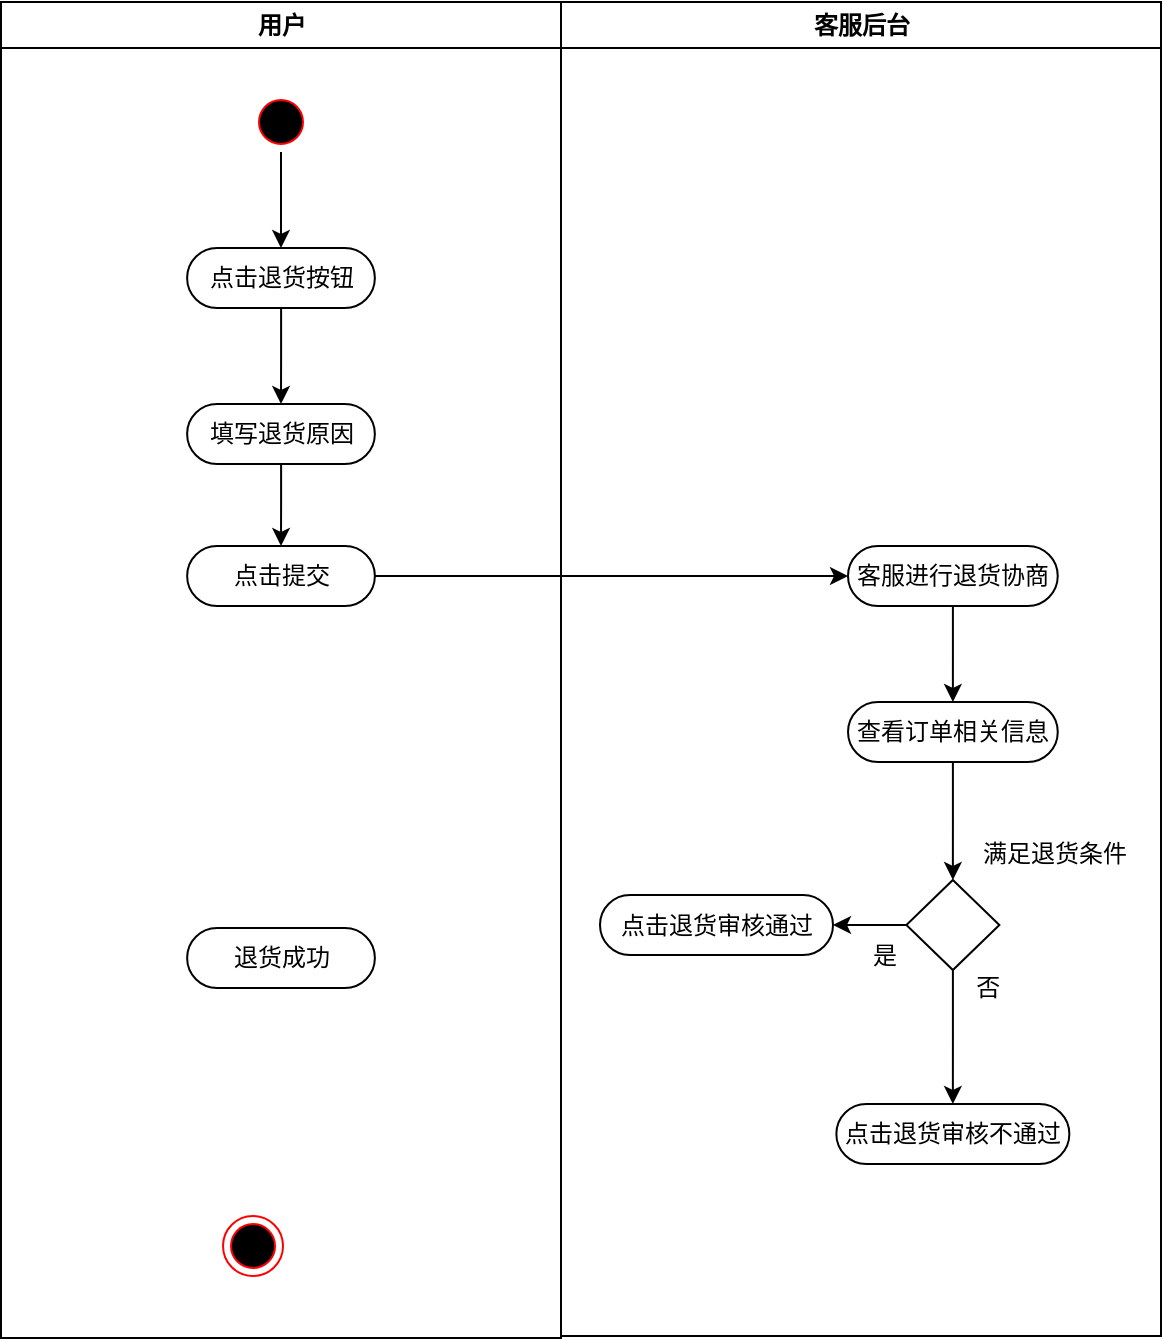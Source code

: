 <mxfile version="17.4.5" type="github">
  <diagram id="DganD6F-rB5YPHG4zeg4" name="第 1 页">
    <mxGraphModel dx="1036" dy="557" grid="0" gridSize="10" guides="1" tooltips="1" connect="1" arrows="1" fold="1" page="1" pageScale="1" pageWidth="1169" pageHeight="827" math="0" shadow="0">
      <root>
        <mxCell id="0" />
        <mxCell id="1" parent="0" />
        <mxCell id="D1vMNWqhvlheflFFIrMF-1" value="用户" style="swimlane;whiteSpace=wrap" vertex="1" parent="1">
          <mxGeometry x="164.5" y="127" width="280" height="668" as="geometry" />
        </mxCell>
        <mxCell id="D1vMNWqhvlheflFFIrMF-2" style="edgeStyle=orthogonalEdgeStyle;rounded=0;orthogonalLoop=1;jettySize=auto;html=1;entryX=0.5;entryY=0;entryDx=0;entryDy=0;" edge="1" parent="D1vMNWqhvlheflFFIrMF-1" source="D1vMNWqhvlheflFFIrMF-3" target="D1vMNWqhvlheflFFIrMF-4">
          <mxGeometry relative="1" as="geometry" />
        </mxCell>
        <mxCell id="D1vMNWqhvlheflFFIrMF-3" value="" style="ellipse;shape=startState;fillColor=#000000;strokeColor=#ff0000;" vertex="1" parent="D1vMNWqhvlheflFFIrMF-1">
          <mxGeometry x="125" y="45" width="30" height="30" as="geometry" />
        </mxCell>
        <mxCell id="D1vMNWqhvlheflFFIrMF-22" style="edgeStyle=orthogonalEdgeStyle;rounded=0;orthogonalLoop=1;jettySize=auto;html=1;entryX=0.5;entryY=0;entryDx=0;entryDy=0;" edge="1" parent="D1vMNWqhvlheflFFIrMF-1" source="D1vMNWqhvlheflFFIrMF-4" target="D1vMNWqhvlheflFFIrMF-21">
          <mxGeometry relative="1" as="geometry" />
        </mxCell>
        <mxCell id="D1vMNWqhvlheflFFIrMF-4" value="点击退货按钮" style="rounded=1;whiteSpace=wrap;html=1;arcSize=50;" vertex="1" parent="D1vMNWqhvlheflFFIrMF-1">
          <mxGeometry x="93.06" y="123" width="93.87" height="30" as="geometry" />
        </mxCell>
        <mxCell id="D1vMNWqhvlheflFFIrMF-10" value="" style="ellipse;html=1;shape=endState;fillColor=#000000;strokeColor=#ff0000;" vertex="1" parent="D1vMNWqhvlheflFFIrMF-1">
          <mxGeometry x="111.01" y="607" width="30" height="30" as="geometry" />
        </mxCell>
        <mxCell id="D1vMNWqhvlheflFFIrMF-25" style="edgeStyle=orthogonalEdgeStyle;rounded=0;orthogonalLoop=1;jettySize=auto;html=1;entryX=0.5;entryY=0;entryDx=0;entryDy=0;" edge="1" parent="D1vMNWqhvlheflFFIrMF-1" source="D1vMNWqhvlheflFFIrMF-21" target="D1vMNWqhvlheflFFIrMF-23">
          <mxGeometry relative="1" as="geometry" />
        </mxCell>
        <mxCell id="D1vMNWqhvlheflFFIrMF-21" value="填写退货原因" style="rounded=1;whiteSpace=wrap;html=1;arcSize=50;" vertex="1" parent="D1vMNWqhvlheflFFIrMF-1">
          <mxGeometry x="93.06" y="201" width="93.87" height="30" as="geometry" />
        </mxCell>
        <mxCell id="D1vMNWqhvlheflFFIrMF-23" value="点击提交" style="rounded=1;whiteSpace=wrap;html=1;arcSize=50;" vertex="1" parent="D1vMNWqhvlheflFFIrMF-1">
          <mxGeometry x="93.07" y="272" width="93.87" height="30" as="geometry" />
        </mxCell>
        <mxCell id="D1vMNWqhvlheflFFIrMF-32" value="退货成功" style="rounded=1;whiteSpace=wrap;html=1;arcSize=50;" vertex="1" parent="D1vMNWqhvlheflFFIrMF-1">
          <mxGeometry x="93.07" y="463" width="93.87" height="30" as="geometry" />
        </mxCell>
        <mxCell id="D1vMNWqhvlheflFFIrMF-11" value="客服后台" style="swimlane;whiteSpace=wrap" vertex="1" parent="1">
          <mxGeometry x="444.5" y="127" width="300" height="667" as="geometry" />
        </mxCell>
        <mxCell id="D1vMNWqhvlheflFFIrMF-28" style="edgeStyle=orthogonalEdgeStyle;rounded=0;orthogonalLoop=1;jettySize=auto;html=1;entryX=0.5;entryY=0;entryDx=0;entryDy=0;" edge="1" parent="D1vMNWqhvlheflFFIrMF-11" source="D1vMNWqhvlheflFFIrMF-13" target="D1vMNWqhvlheflFFIrMF-27">
          <mxGeometry relative="1" as="geometry" />
        </mxCell>
        <mxCell id="D1vMNWqhvlheflFFIrMF-13" value="客服进行退货协商" style="rounded=1;whiteSpace=wrap;html=1;arcSize=50;" vertex="1" parent="D1vMNWqhvlheflFFIrMF-11">
          <mxGeometry x="143.5" y="272" width="104.87" height="30" as="geometry" />
        </mxCell>
        <mxCell id="D1vMNWqhvlheflFFIrMF-30" style="edgeStyle=orthogonalEdgeStyle;rounded=0;orthogonalLoop=1;jettySize=auto;html=1;entryX=0.5;entryY=0;entryDx=0;entryDy=0;" edge="1" parent="D1vMNWqhvlheflFFIrMF-11" source="D1vMNWqhvlheflFFIrMF-27" target="D1vMNWqhvlheflFFIrMF-7">
          <mxGeometry relative="1" as="geometry" />
        </mxCell>
        <mxCell id="D1vMNWqhvlheflFFIrMF-27" value="查看订单相关信息" style="rounded=1;whiteSpace=wrap;html=1;arcSize=50;" vertex="1" parent="D1vMNWqhvlheflFFIrMF-11">
          <mxGeometry x="143.51" y="350" width="104.87" height="30" as="geometry" />
        </mxCell>
        <mxCell id="D1vMNWqhvlheflFFIrMF-34" style="edgeStyle=orthogonalEdgeStyle;rounded=0;orthogonalLoop=1;jettySize=auto;html=1;entryX=1;entryY=0.5;entryDx=0;entryDy=0;" edge="1" parent="D1vMNWqhvlheflFFIrMF-11" source="D1vMNWqhvlheflFFIrMF-7" target="D1vMNWqhvlheflFFIrMF-33">
          <mxGeometry relative="1" as="geometry" />
        </mxCell>
        <mxCell id="D1vMNWqhvlheflFFIrMF-36" style="edgeStyle=orthogonalEdgeStyle;rounded=0;orthogonalLoop=1;jettySize=auto;html=1;entryX=0.5;entryY=0;entryDx=0;entryDy=0;" edge="1" parent="D1vMNWqhvlheflFFIrMF-11" source="D1vMNWqhvlheflFFIrMF-7" target="D1vMNWqhvlheflFFIrMF-35">
          <mxGeometry relative="1" as="geometry" />
        </mxCell>
        <mxCell id="D1vMNWqhvlheflFFIrMF-7" value="" style="rhombus;whiteSpace=wrap;html=1;" vertex="1" parent="D1vMNWqhvlheflFFIrMF-11">
          <mxGeometry x="172.69" y="439" width="46.5" height="45" as="geometry" />
        </mxCell>
        <mxCell id="D1vMNWqhvlheflFFIrMF-20" value="满足退货条件" style="text;html=1;align=center;verticalAlign=middle;resizable=0;points=[];autosize=1;strokeColor=none;fillColor=none;" vertex="1" parent="D1vMNWqhvlheflFFIrMF-11">
          <mxGeometry x="205.44" y="417" width="82" height="18" as="geometry" />
        </mxCell>
        <mxCell id="D1vMNWqhvlheflFFIrMF-33" value="点击退货审核通过" style="rounded=1;whiteSpace=wrap;html=1;arcSize=50;" vertex="1" parent="D1vMNWqhvlheflFFIrMF-11">
          <mxGeometry x="19.5" y="446.5" width="116.5" height="30" as="geometry" />
        </mxCell>
        <mxCell id="D1vMNWqhvlheflFFIrMF-35" value="点击退货审核不通过" style="rounded=1;whiteSpace=wrap;html=1;arcSize=50;" vertex="1" parent="D1vMNWqhvlheflFFIrMF-11">
          <mxGeometry x="137.68" y="551" width="116.5" height="30" as="geometry" />
        </mxCell>
        <mxCell id="D1vMNWqhvlheflFFIrMF-37" value="是" style="text;html=1;align=center;verticalAlign=middle;resizable=0;points=[];autosize=1;strokeColor=none;fillColor=none;" vertex="1" parent="D1vMNWqhvlheflFFIrMF-11">
          <mxGeometry x="150.69" y="468" width="22" height="18" as="geometry" />
        </mxCell>
        <mxCell id="D1vMNWqhvlheflFFIrMF-38" value="&amp;nbsp;否" style="text;html=1;align=center;verticalAlign=middle;resizable=0;points=[];autosize=1;strokeColor=none;fillColor=none;" vertex="1" parent="D1vMNWqhvlheflFFIrMF-11">
          <mxGeometry x="198.5" y="484" width="25" height="18" as="geometry" />
        </mxCell>
        <mxCell id="D1vMNWqhvlheflFFIrMF-26" style="edgeStyle=orthogonalEdgeStyle;rounded=0;orthogonalLoop=1;jettySize=auto;html=1;entryX=0;entryY=0.5;entryDx=0;entryDy=0;" edge="1" parent="1" source="D1vMNWqhvlheflFFIrMF-23" target="D1vMNWqhvlheflFFIrMF-13">
          <mxGeometry relative="1" as="geometry" />
        </mxCell>
      </root>
    </mxGraphModel>
  </diagram>
</mxfile>
